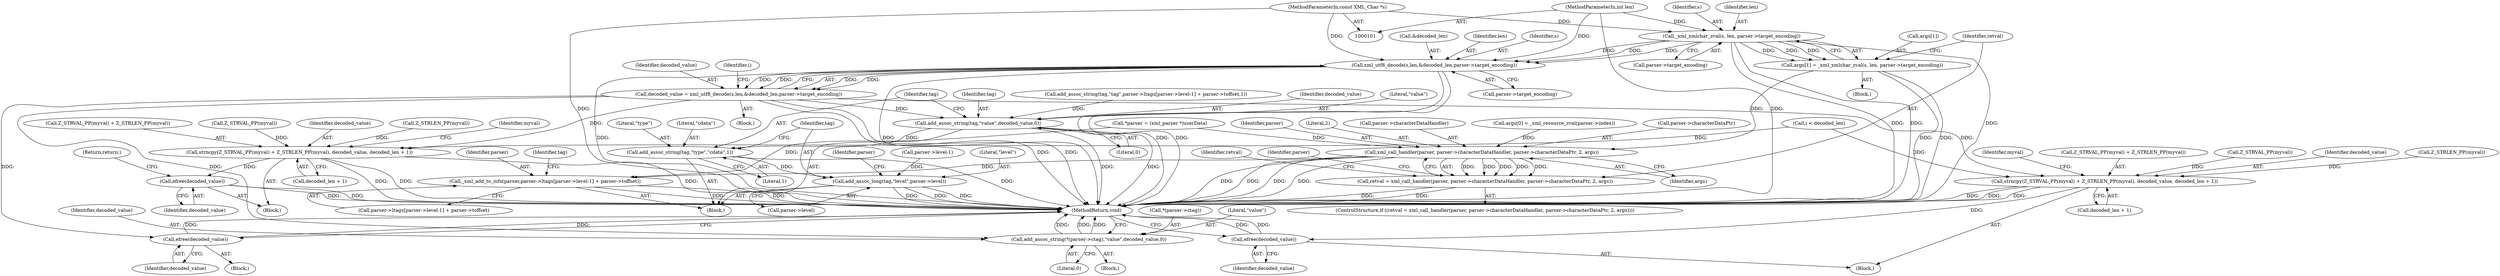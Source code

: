 digraph "0_php_dccda88f27a084bcbbb30198ace12b4e7ae961cc_4@pointer" {
"1000134" [label="(Call,_xml_xmlchar_zval(s, len, parser->target_encoding))"];
"1000103" [label="(MethodParameterIn,const XML_Char *s)"];
"1000104" [label="(MethodParameterIn,int len)"];
"1000130" [label="(Call,args[1] = _xml_xmlchar_zval(s, len, parser->target_encoding))"];
"1000143" [label="(Call,xml_call_handler(parser, parser->characterDataHandler, parser->characterDataPtr, 2, args))"];
"1000141" [label="(Call,retval = xml_call_handler(parser, parser->characterDataHandler, parser->characterDataPtr, 2, args))"];
"1000398" [label="(Call,_xml_add_to_info(parser,parser->ltags[parser->level-1] + parser->toffset))"];
"1000171" [label="(Call,xml_utf8_decode(s,len,&decoded_len,parser->target_encoding))"];
"1000169" [label="(Call,decoded_value = xml_utf8_decode(s,len,&decoded_len,parser->target_encoding))"];
"1000253" [label="(Call,strncpy(Z_STRVAL_PP(myval) + Z_STRLEN_PP(myval), decoded_value, decoded_len + 1))"];
"1000267" [label="(Call,efree(decoded_value))"];
"1000271" [label="(Call,add_assoc_string(*(parser->ctag),\"value\",decoded_value,0))"];
"1000364" [label="(Call,strncpy(Z_STRVAL_PP(myval) + Z_STRLEN_PP(myval), decoded_value, decoded_len + 1))"];
"1000378" [label="(Call,efree(decoded_value))"];
"1000430" [label="(Call,add_assoc_string(tag,\"value\",decoded_value,0))"];
"1000435" [label="(Call,add_assoc_string(tag,\"type\",\"cdata\",1))"];
"1000440" [label="(Call,add_assoc_long(tag,\"level\",parser->level))"];
"1000469" [label="(Call,efree(decoded_value))"];
"1000440" [label="(Call,add_assoc_long(tag,\"level\",parser->level))"];
"1000131" [label="(Call,args[1])"];
"1000471" [label="(MethodReturn,void)"];
"1000347" [label="(Block,)"];
"1000437" [label="(Literal,\"type\")"];
"1000145" [label="(Call,parser->characterDataHandler)"];
"1000414" [label="(Identifier,tag)"];
"1000413" [label="(Call,add_assoc_string(tag,\"tag\",parser->ltags[parser->level-1] + parser->toffset,1))"];
"1000435" [label="(Call,add_assoc_string(tag,\"type\",\"cdata\",1))"];
"1000183" [label="(Call,i < decoded_len)"];
"1000470" [label="(Identifier,decoded_value)"];
"1000159" [label="(Identifier,parser)"];
"1000442" [label="(Literal,\"level\")"];
"1000169" [label="(Call,decoded_value = xml_utf8_decode(s,len,&decoded_len,parser->target_encoding))"];
"1000271" [label="(Call,add_assoc_string(*(parser->ctag),\"value\",decoded_value,0))"];
"1000433" [label="(Identifier,decoded_value)"];
"1000253" [label="(Call,strncpy(Z_STRVAL_PP(myval) + Z_STRLEN_PP(myval), decoded_value, decoded_len + 1))"];
"1000176" [label="(Call,parser->target_encoding)"];
"1000268" [label="(Identifier,decoded_value)"];
"1000400" [label="(Call,parser->ltags[parser->level-1] + parser->toffset)"];
"1000393" [label="(Block,)"];
"1000430" [label="(Call,add_assoc_string(tag,\"value\",decoded_value,0))"];
"1000370" [label="(Identifier,decoded_value)"];
"1000378" [label="(Call,efree(decoded_value))"];
"1000143" [label="(Call,xml_call_handler(parser, parser->characterDataHandler, parser->characterDataPtr, 2, args))"];
"1000142" [label="(Identifier,retval)"];
"1000278" [label="(Literal,0)"];
"1000135" [label="(Identifier,s)"];
"1000399" [label="(Identifier,parser)"];
"1000468" [label="(Block,)"];
"1000254" [label="(Call,Z_STRVAL_PP(myval) + Z_STRLEN_PP(myval))"];
"1000103" [label="(MethodParameterIn,const XML_Char *s)"];
"1000255" [label="(Call,Z_STRVAL_PP(myval))"];
"1000122" [label="(Call,args[0] = _xml_resource_zval(parser->index))"];
"1000137" [label="(Call,parser->target_encoding)"];
"1000469" [label="(Call,efree(decoded_value))"];
"1000364" [label="(Call,strncpy(Z_STRVAL_PP(myval) + Z_STRLEN_PP(myval), decoded_value, decoded_len + 1))"];
"1000267" [label="(Call,efree(decoded_value))"];
"1000438" [label="(Literal,\"cdata\")"];
"1000368" [label="(Call,Z_STRLEN_PP(myval))"];
"1000130" [label="(Call,args[1] = _xml_xmlchar_zval(s, len, parser->target_encoding))"];
"1000236" [label="(Block,)"];
"1000398" [label="(Call,_xml_add_to_info(parser,parser->ltags[parser->level-1] + parser->toffset))"];
"1000270" [label="(Block,)"];
"1000272" [label="(Call,*(parser->ctag))"];
"1000134" [label="(Call,_xml_xmlchar_zval(s, len, parser->target_encoding))"];
"1000174" [label="(Call,&decoded_len)"];
"1000376" [label="(Identifier,myval)"];
"1000171" [label="(Call,xml_utf8_decode(s,len,&decoded_len,parser->target_encoding))"];
"1000260" [label="(Call,decoded_len + 1)"];
"1000152" [label="(Identifier,args)"];
"1000259" [label="(Identifier,decoded_value)"];
"1000141" [label="(Call,retval = xml_call_handler(parser, parser->characterDataHandler, parser->characterDataPtr, 2, args))"];
"1000443" [label="(Call,parser->level)"];
"1000104" [label="(MethodParameterIn,int len)"];
"1000173" [label="(Identifier,len)"];
"1000140" [label="(ControlStructure,if ((retval = xml_call_handler(parser, parser->characterDataHandler, parser->characterDataPtr, 2, args))))"];
"1000148" [label="(Call,parser->characterDataPtr)"];
"1000144" [label="(Identifier,parser)"];
"1000441" [label="(Identifier,tag)"];
"1000436" [label="(Identifier,tag)"];
"1000380" [label="(Return,return;)"];
"1000449" [label="(Identifier,parser)"];
"1000432" [label="(Literal,\"value\")"];
"1000107" [label="(Call,*parser = (xml_parser *)userData)"];
"1000276" [label="(Literal,\"value\")"];
"1000161" [label="(Block,)"];
"1000121" [label="(Block,)"];
"1000365" [label="(Call,Z_STRVAL_PP(myval) + Z_STRLEN_PP(myval))"];
"1000170" [label="(Identifier,decoded_value)"];
"1000277" [label="(Identifier,decoded_value)"];
"1000431" [label="(Identifier,tag)"];
"1000181" [label="(Identifier,i)"];
"1000439" [label="(Literal,1)"];
"1000421" [label="(Call,parser->level-1)"];
"1000371" [label="(Call,decoded_len + 1)"];
"1000172" [label="(Identifier,s)"];
"1000151" [label="(Literal,2)"];
"1000257" [label="(Call,Z_STRLEN_PP(myval))"];
"1000379" [label="(Identifier,decoded_value)"];
"1000366" [label="(Call,Z_STRVAL_PP(myval))"];
"1000434" [label="(Literal,0)"];
"1000265" [label="(Identifier,myval)"];
"1000156" [label="(Identifier,retval)"];
"1000136" [label="(Identifier,len)"];
"1000134" -> "1000130"  [label="AST: "];
"1000134" -> "1000137"  [label="CFG: "];
"1000135" -> "1000134"  [label="AST: "];
"1000136" -> "1000134"  [label="AST: "];
"1000137" -> "1000134"  [label="AST: "];
"1000130" -> "1000134"  [label="CFG: "];
"1000134" -> "1000471"  [label="DDG: "];
"1000134" -> "1000471"  [label="DDG: "];
"1000134" -> "1000471"  [label="DDG: "];
"1000134" -> "1000130"  [label="DDG: "];
"1000134" -> "1000130"  [label="DDG: "];
"1000134" -> "1000130"  [label="DDG: "];
"1000103" -> "1000134"  [label="DDG: "];
"1000104" -> "1000134"  [label="DDG: "];
"1000134" -> "1000171"  [label="DDG: "];
"1000134" -> "1000171"  [label="DDG: "];
"1000134" -> "1000171"  [label="DDG: "];
"1000103" -> "1000101"  [label="AST: "];
"1000103" -> "1000471"  [label="DDG: "];
"1000103" -> "1000171"  [label="DDG: "];
"1000104" -> "1000101"  [label="AST: "];
"1000104" -> "1000471"  [label="DDG: "];
"1000104" -> "1000171"  [label="DDG: "];
"1000130" -> "1000121"  [label="AST: "];
"1000131" -> "1000130"  [label="AST: "];
"1000142" -> "1000130"  [label="CFG: "];
"1000130" -> "1000471"  [label="DDG: "];
"1000130" -> "1000471"  [label="DDG: "];
"1000130" -> "1000143"  [label="DDG: "];
"1000143" -> "1000141"  [label="AST: "];
"1000143" -> "1000152"  [label="CFG: "];
"1000144" -> "1000143"  [label="AST: "];
"1000145" -> "1000143"  [label="AST: "];
"1000148" -> "1000143"  [label="AST: "];
"1000151" -> "1000143"  [label="AST: "];
"1000152" -> "1000143"  [label="AST: "];
"1000141" -> "1000143"  [label="CFG: "];
"1000143" -> "1000471"  [label="DDG: "];
"1000143" -> "1000471"  [label="DDG: "];
"1000143" -> "1000471"  [label="DDG: "];
"1000143" -> "1000471"  [label="DDG: "];
"1000143" -> "1000141"  [label="DDG: "];
"1000143" -> "1000141"  [label="DDG: "];
"1000143" -> "1000141"  [label="DDG: "];
"1000143" -> "1000141"  [label="DDG: "];
"1000143" -> "1000141"  [label="DDG: "];
"1000107" -> "1000143"  [label="DDG: "];
"1000122" -> "1000143"  [label="DDG: "];
"1000143" -> "1000398"  [label="DDG: "];
"1000141" -> "1000140"  [label="AST: "];
"1000142" -> "1000141"  [label="AST: "];
"1000156" -> "1000141"  [label="CFG: "];
"1000159" -> "1000141"  [label="CFG: "];
"1000141" -> "1000471"  [label="DDG: "];
"1000141" -> "1000471"  [label="DDG: "];
"1000398" -> "1000393"  [label="AST: "];
"1000398" -> "1000400"  [label="CFG: "];
"1000399" -> "1000398"  [label="AST: "];
"1000400" -> "1000398"  [label="AST: "];
"1000414" -> "1000398"  [label="CFG: "];
"1000398" -> "1000471"  [label="DDG: "];
"1000398" -> "1000471"  [label="DDG: "];
"1000107" -> "1000398"  [label="DDG: "];
"1000171" -> "1000169"  [label="AST: "];
"1000171" -> "1000176"  [label="CFG: "];
"1000172" -> "1000171"  [label="AST: "];
"1000173" -> "1000171"  [label="AST: "];
"1000174" -> "1000171"  [label="AST: "];
"1000176" -> "1000171"  [label="AST: "];
"1000169" -> "1000171"  [label="CFG: "];
"1000171" -> "1000471"  [label="DDG: "];
"1000171" -> "1000471"  [label="DDG: "];
"1000171" -> "1000471"  [label="DDG: "];
"1000171" -> "1000471"  [label="DDG: "];
"1000171" -> "1000169"  [label="DDG: "];
"1000171" -> "1000169"  [label="DDG: "];
"1000171" -> "1000169"  [label="DDG: "];
"1000171" -> "1000169"  [label="DDG: "];
"1000169" -> "1000161"  [label="AST: "];
"1000170" -> "1000169"  [label="AST: "];
"1000181" -> "1000169"  [label="CFG: "];
"1000169" -> "1000471"  [label="DDG: "];
"1000169" -> "1000471"  [label="DDG: "];
"1000169" -> "1000253"  [label="DDG: "];
"1000169" -> "1000271"  [label="DDG: "];
"1000169" -> "1000364"  [label="DDG: "];
"1000169" -> "1000430"  [label="DDG: "];
"1000169" -> "1000469"  [label="DDG: "];
"1000253" -> "1000236"  [label="AST: "];
"1000253" -> "1000260"  [label="CFG: "];
"1000254" -> "1000253"  [label="AST: "];
"1000259" -> "1000253"  [label="AST: "];
"1000260" -> "1000253"  [label="AST: "];
"1000265" -> "1000253"  [label="CFG: "];
"1000253" -> "1000471"  [label="DDG: "];
"1000253" -> "1000471"  [label="DDG: "];
"1000253" -> "1000471"  [label="DDG: "];
"1000255" -> "1000253"  [label="DDG: "];
"1000257" -> "1000253"  [label="DDG: "];
"1000183" -> "1000253"  [label="DDG: "];
"1000253" -> "1000267"  [label="DDG: "];
"1000267" -> "1000236"  [label="AST: "];
"1000267" -> "1000268"  [label="CFG: "];
"1000268" -> "1000267"  [label="AST: "];
"1000471" -> "1000267"  [label="CFG: "];
"1000267" -> "1000471"  [label="DDG: "];
"1000267" -> "1000471"  [label="DDG: "];
"1000271" -> "1000270"  [label="AST: "];
"1000271" -> "1000278"  [label="CFG: "];
"1000272" -> "1000271"  [label="AST: "];
"1000276" -> "1000271"  [label="AST: "];
"1000277" -> "1000271"  [label="AST: "];
"1000278" -> "1000271"  [label="AST: "];
"1000471" -> "1000271"  [label="CFG: "];
"1000271" -> "1000471"  [label="DDG: "];
"1000271" -> "1000471"  [label="DDG: "];
"1000271" -> "1000471"  [label="DDG: "];
"1000364" -> "1000347"  [label="AST: "];
"1000364" -> "1000371"  [label="CFG: "];
"1000365" -> "1000364"  [label="AST: "];
"1000370" -> "1000364"  [label="AST: "];
"1000371" -> "1000364"  [label="AST: "];
"1000376" -> "1000364"  [label="CFG: "];
"1000364" -> "1000471"  [label="DDG: "];
"1000364" -> "1000471"  [label="DDG: "];
"1000364" -> "1000471"  [label="DDG: "];
"1000366" -> "1000364"  [label="DDG: "];
"1000368" -> "1000364"  [label="DDG: "];
"1000183" -> "1000364"  [label="DDG: "];
"1000364" -> "1000378"  [label="DDG: "];
"1000378" -> "1000347"  [label="AST: "];
"1000378" -> "1000379"  [label="CFG: "];
"1000379" -> "1000378"  [label="AST: "];
"1000380" -> "1000378"  [label="CFG: "];
"1000378" -> "1000471"  [label="DDG: "];
"1000378" -> "1000471"  [label="DDG: "];
"1000430" -> "1000393"  [label="AST: "];
"1000430" -> "1000434"  [label="CFG: "];
"1000431" -> "1000430"  [label="AST: "];
"1000432" -> "1000430"  [label="AST: "];
"1000433" -> "1000430"  [label="AST: "];
"1000434" -> "1000430"  [label="AST: "];
"1000436" -> "1000430"  [label="CFG: "];
"1000430" -> "1000471"  [label="DDG: "];
"1000430" -> "1000471"  [label="DDG: "];
"1000413" -> "1000430"  [label="DDG: "];
"1000430" -> "1000435"  [label="DDG: "];
"1000435" -> "1000393"  [label="AST: "];
"1000435" -> "1000439"  [label="CFG: "];
"1000436" -> "1000435"  [label="AST: "];
"1000437" -> "1000435"  [label="AST: "];
"1000438" -> "1000435"  [label="AST: "];
"1000439" -> "1000435"  [label="AST: "];
"1000441" -> "1000435"  [label="CFG: "];
"1000435" -> "1000471"  [label="DDG: "];
"1000435" -> "1000440"  [label="DDG: "];
"1000440" -> "1000393"  [label="AST: "];
"1000440" -> "1000443"  [label="CFG: "];
"1000441" -> "1000440"  [label="AST: "];
"1000442" -> "1000440"  [label="AST: "];
"1000443" -> "1000440"  [label="AST: "];
"1000449" -> "1000440"  [label="CFG: "];
"1000440" -> "1000471"  [label="DDG: "];
"1000440" -> "1000471"  [label="DDG: "];
"1000440" -> "1000471"  [label="DDG: "];
"1000421" -> "1000440"  [label="DDG: "];
"1000469" -> "1000468"  [label="AST: "];
"1000469" -> "1000470"  [label="CFG: "];
"1000470" -> "1000469"  [label="AST: "];
"1000471" -> "1000469"  [label="CFG: "];
"1000469" -> "1000471"  [label="DDG: "];
"1000469" -> "1000471"  [label="DDG: "];
}
